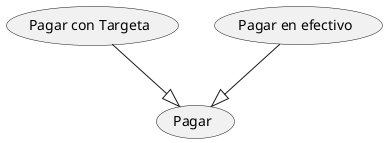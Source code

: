 @startuml
'https://plantuml.com/use-case-diagram

(Pagar) as P
(Pagar con Targeta) --|> P
(Pagar en efectivo) --|> P
@enduml
